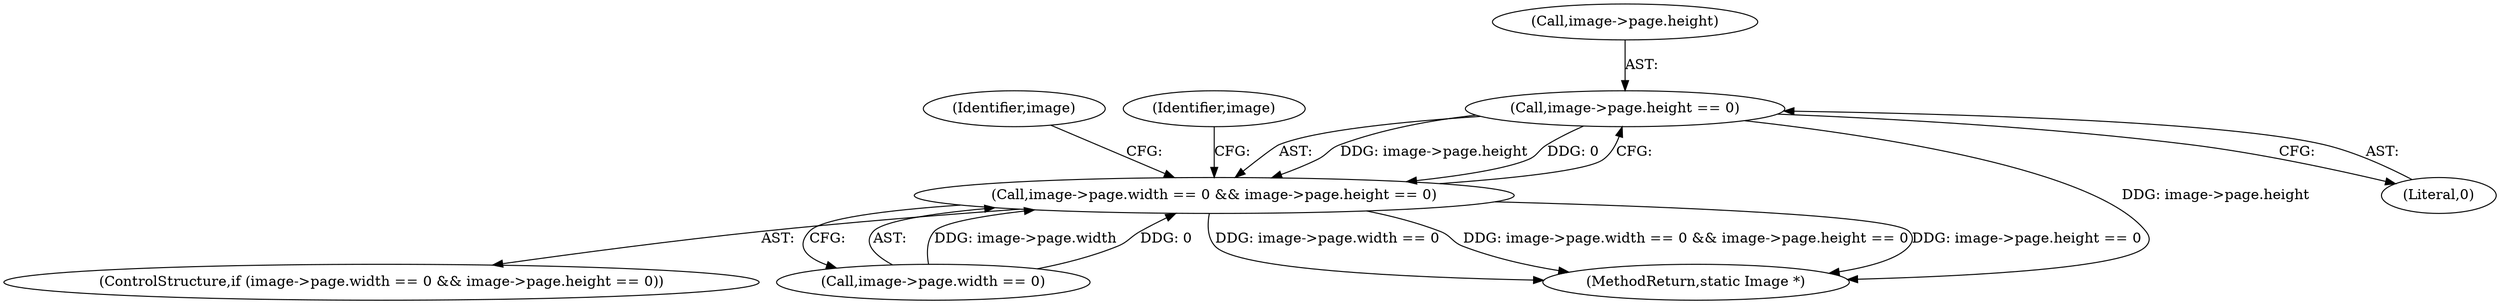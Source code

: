 digraph "0_ImageMagick_3320955045e5a2a22c13a04fa9422bb809e75eda@pointer" {
"1002079" [label="(Call,image->page.height == 0)"];
"1002071" [label="(Call,image->page.width == 0 && image->page.height == 0)"];
"1002090" [label="(Identifier,image)"];
"1002070" [label="(ControlStructure,if (image->page.width == 0 && image->page.height == 0))"];
"1002079" [label="(Call,image->page.height == 0)"];
"1002072" [label="(Call,image->page.width == 0)"];
"1002080" [label="(Call,image->page.height)"];
"1002196" [label="(MethodReturn,static Image *)"];
"1002106" [label="(Identifier,image)"];
"1002071" [label="(Call,image->page.width == 0 && image->page.height == 0)"];
"1002085" [label="(Literal,0)"];
"1002079" -> "1002071"  [label="AST: "];
"1002079" -> "1002085"  [label="CFG: "];
"1002080" -> "1002079"  [label="AST: "];
"1002085" -> "1002079"  [label="AST: "];
"1002071" -> "1002079"  [label="CFG: "];
"1002079" -> "1002196"  [label="DDG: image->page.height"];
"1002079" -> "1002071"  [label="DDG: image->page.height"];
"1002079" -> "1002071"  [label="DDG: 0"];
"1002071" -> "1002070"  [label="AST: "];
"1002071" -> "1002072"  [label="CFG: "];
"1002072" -> "1002071"  [label="AST: "];
"1002090" -> "1002071"  [label="CFG: "];
"1002106" -> "1002071"  [label="CFG: "];
"1002071" -> "1002196"  [label="DDG: image->page.width == 0"];
"1002071" -> "1002196"  [label="DDG: image->page.width == 0 && image->page.height == 0"];
"1002071" -> "1002196"  [label="DDG: image->page.height == 0"];
"1002072" -> "1002071"  [label="DDG: image->page.width"];
"1002072" -> "1002071"  [label="DDG: 0"];
}
